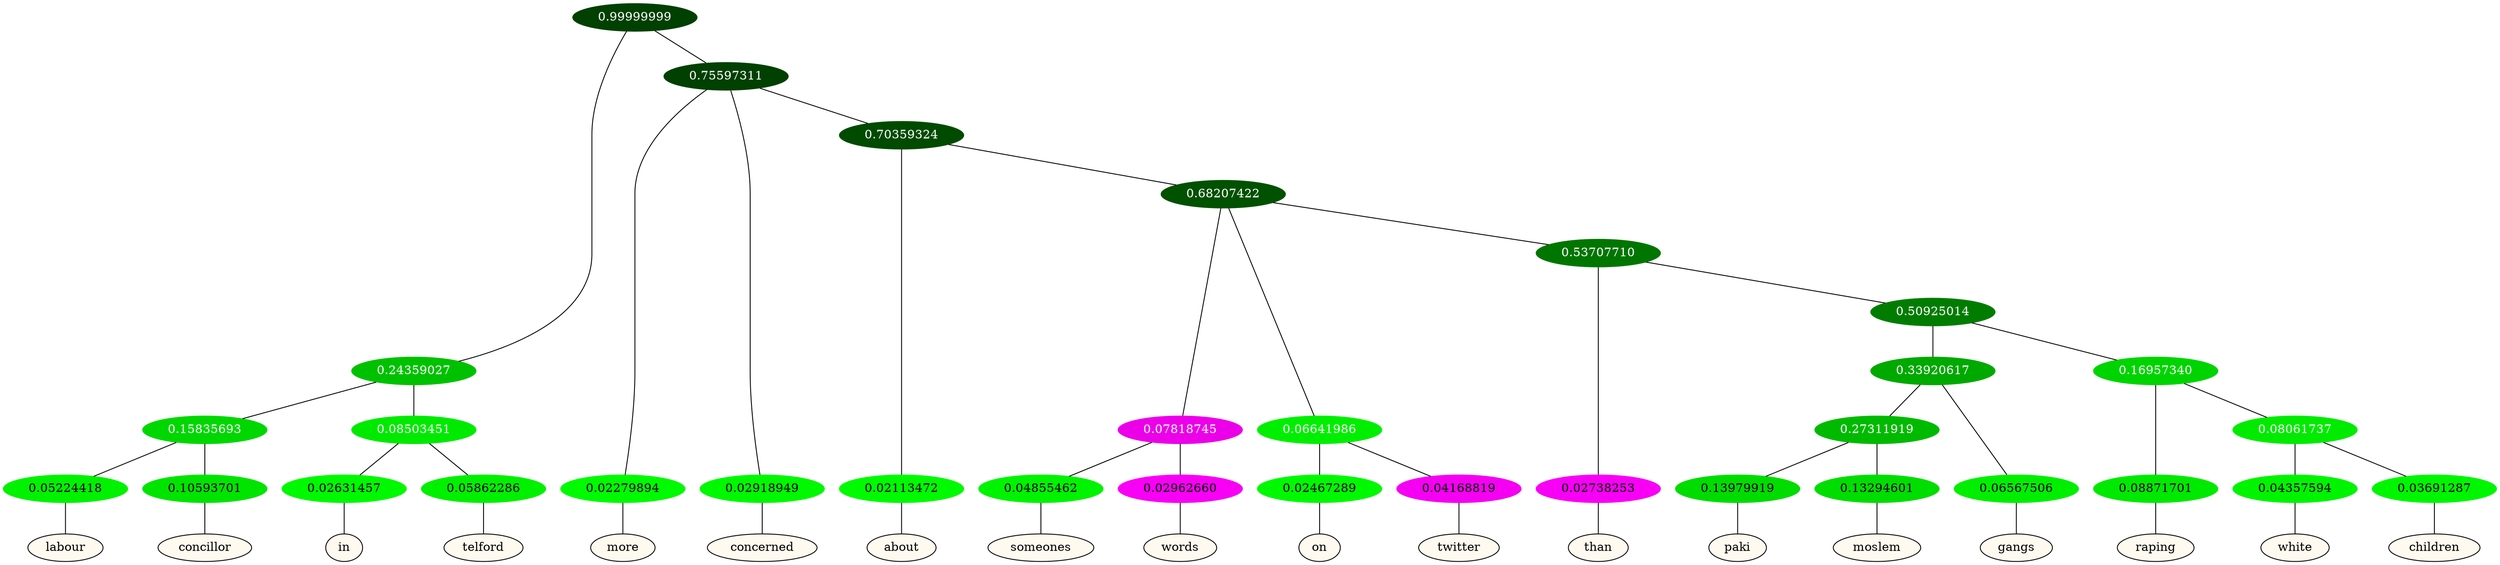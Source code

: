 graph {
	node [format=png height=0.15 nodesep=0.001 ordering=out overlap=prism overlap_scaling=0.01 ranksep=0.001 ratio=0.2 style=filled width=0.15]
	{
		rank=same
		a_w_8 [label=labour color=black fillcolor=floralwhite style="filled,solid"]
		a_w_9 [label=concillor color=black fillcolor=floralwhite style="filled,solid"]
		a_w_10 [label=in color=black fillcolor=floralwhite style="filled,solid"]
		a_w_11 [label=telford color=black fillcolor=floralwhite style="filled,solid"]
		a_w_5 [label=more color=black fillcolor=floralwhite style="filled,solid"]
		a_w_6 [label=concerned color=black fillcolor=floralwhite style="filled,solid"]
		a_w_12 [label=about color=black fillcolor=floralwhite style="filled,solid"]
		a_w_17 [label=someones color=black fillcolor=floralwhite style="filled,solid"]
		a_w_18 [label=words color=black fillcolor=floralwhite style="filled,solid"]
		a_w_19 [label=on color=black fillcolor=floralwhite style="filled,solid"]
		a_w_20 [label=twitter color=black fillcolor=floralwhite style="filled,solid"]
		a_w_21 [label=than color=black fillcolor=floralwhite style="filled,solid"]
		a_w_29 [label=paki color=black fillcolor=floralwhite style="filled,solid"]
		a_w_30 [label=moslem color=black fillcolor=floralwhite style="filled,solid"]
		a_w_26 [label=gangs color=black fillcolor=floralwhite style="filled,solid"]
		a_w_27 [label=raping color=black fillcolor=floralwhite style="filled,solid"]
		a_w_31 [label=white color=black fillcolor=floralwhite style="filled,solid"]
		a_w_32 [label=children color=black fillcolor=floralwhite style="filled,solid"]
	}
	a_n_8 -- a_w_8
	a_n_9 -- a_w_9
	a_n_10 -- a_w_10
	a_n_11 -- a_w_11
	a_n_5 -- a_w_5
	a_n_6 -- a_w_6
	a_n_12 -- a_w_12
	a_n_17 -- a_w_17
	a_n_18 -- a_w_18
	a_n_19 -- a_w_19
	a_n_20 -- a_w_20
	a_n_21 -- a_w_21
	a_n_29 -- a_w_29
	a_n_30 -- a_w_30
	a_n_26 -- a_w_26
	a_n_27 -- a_w_27
	a_n_31 -- a_w_31
	a_n_32 -- a_w_32
	{
		rank=same
		a_n_8 [label=0.05224418 color="0.334 1.000 0.948" fontcolor=black]
		a_n_9 [label=0.10593701 color="0.334 1.000 0.894" fontcolor=black]
		a_n_10 [label=0.02631457 color="0.334 1.000 0.974" fontcolor=black]
		a_n_11 [label=0.05862286 color="0.334 1.000 0.941" fontcolor=black]
		a_n_5 [label=0.02279894 color="0.334 1.000 0.977" fontcolor=black]
		a_n_6 [label=0.02918949 color="0.334 1.000 0.971" fontcolor=black]
		a_n_12 [label=0.02113472 color="0.334 1.000 0.979" fontcolor=black]
		a_n_17 [label=0.04855462 color="0.334 1.000 0.951" fontcolor=black]
		a_n_18 [label=0.02962660 color="0.835 1.000 0.970" fontcolor=black]
		a_n_19 [label=0.02467289 color="0.334 1.000 0.975" fontcolor=black]
		a_n_20 [label=0.04168819 color="0.835 1.000 0.958" fontcolor=black]
		a_n_21 [label=0.02738253 color="0.835 1.000 0.973" fontcolor=black]
		a_n_29 [label=0.13979919 color="0.334 1.000 0.860" fontcolor=black]
		a_n_30 [label=0.13294601 color="0.334 1.000 0.867" fontcolor=black]
		a_n_26 [label=0.06567506 color="0.334 1.000 0.934" fontcolor=black]
		a_n_27 [label=0.08871701 color="0.334 1.000 0.911" fontcolor=black]
		a_n_31 [label=0.04357594 color="0.334 1.000 0.956" fontcolor=black]
		a_n_32 [label=0.03691287 color="0.334 1.000 0.963" fontcolor=black]
	}
	a_n_0 [label=0.99999999 color="0.334 1.000 0.250" fontcolor=grey99]
	a_n_1 [label=0.24359027 color="0.334 1.000 0.756" fontcolor=grey99]
	a_n_0 -- a_n_1
	a_n_2 [label=0.75597311 color="0.334 1.000 0.250" fontcolor=grey99]
	a_n_0 -- a_n_2
	a_n_3 [label=0.15835693 color="0.334 1.000 0.842" fontcolor=grey99]
	a_n_1 -- a_n_3
	a_n_4 [label=0.08503451 color="0.334 1.000 0.915" fontcolor=grey99]
	a_n_1 -- a_n_4
	a_n_2 -- a_n_5
	a_n_2 -- a_n_6
	a_n_7 [label=0.70359324 color="0.334 1.000 0.296" fontcolor=grey99]
	a_n_2 -- a_n_7
	a_n_3 -- a_n_8
	a_n_3 -- a_n_9
	a_n_4 -- a_n_10
	a_n_4 -- a_n_11
	a_n_7 -- a_n_12
	a_n_13 [label=0.68207422 color="0.334 1.000 0.318" fontcolor=grey99]
	a_n_7 -- a_n_13
	a_n_14 [label=0.07818745 color="0.835 1.000 0.922" fontcolor=grey99]
	a_n_13 -- a_n_14
	a_n_15 [label=0.06641986 color="0.334 1.000 0.934" fontcolor=grey99]
	a_n_13 -- a_n_15
	a_n_16 [label=0.53707710 color="0.334 1.000 0.463" fontcolor=grey99]
	a_n_13 -- a_n_16
	a_n_14 -- a_n_17
	a_n_14 -- a_n_18
	a_n_15 -- a_n_19
	a_n_15 -- a_n_20
	a_n_16 -- a_n_21
	a_n_22 [label=0.50925014 color="0.334 1.000 0.491" fontcolor=grey99]
	a_n_16 -- a_n_22
	a_n_23 [label=0.33920617 color="0.334 1.000 0.661" fontcolor=grey99]
	a_n_22 -- a_n_23
	a_n_24 [label=0.16957340 color="0.334 1.000 0.830" fontcolor=grey99]
	a_n_22 -- a_n_24
	a_n_25 [label=0.27311919 color="0.334 1.000 0.727" fontcolor=grey99]
	a_n_23 -- a_n_25
	a_n_23 -- a_n_26
	a_n_24 -- a_n_27
	a_n_28 [label=0.08061737 color="0.334 1.000 0.919" fontcolor=grey99]
	a_n_24 -- a_n_28
	a_n_25 -- a_n_29
	a_n_25 -- a_n_30
	a_n_28 -- a_n_31
	a_n_28 -- a_n_32
}
